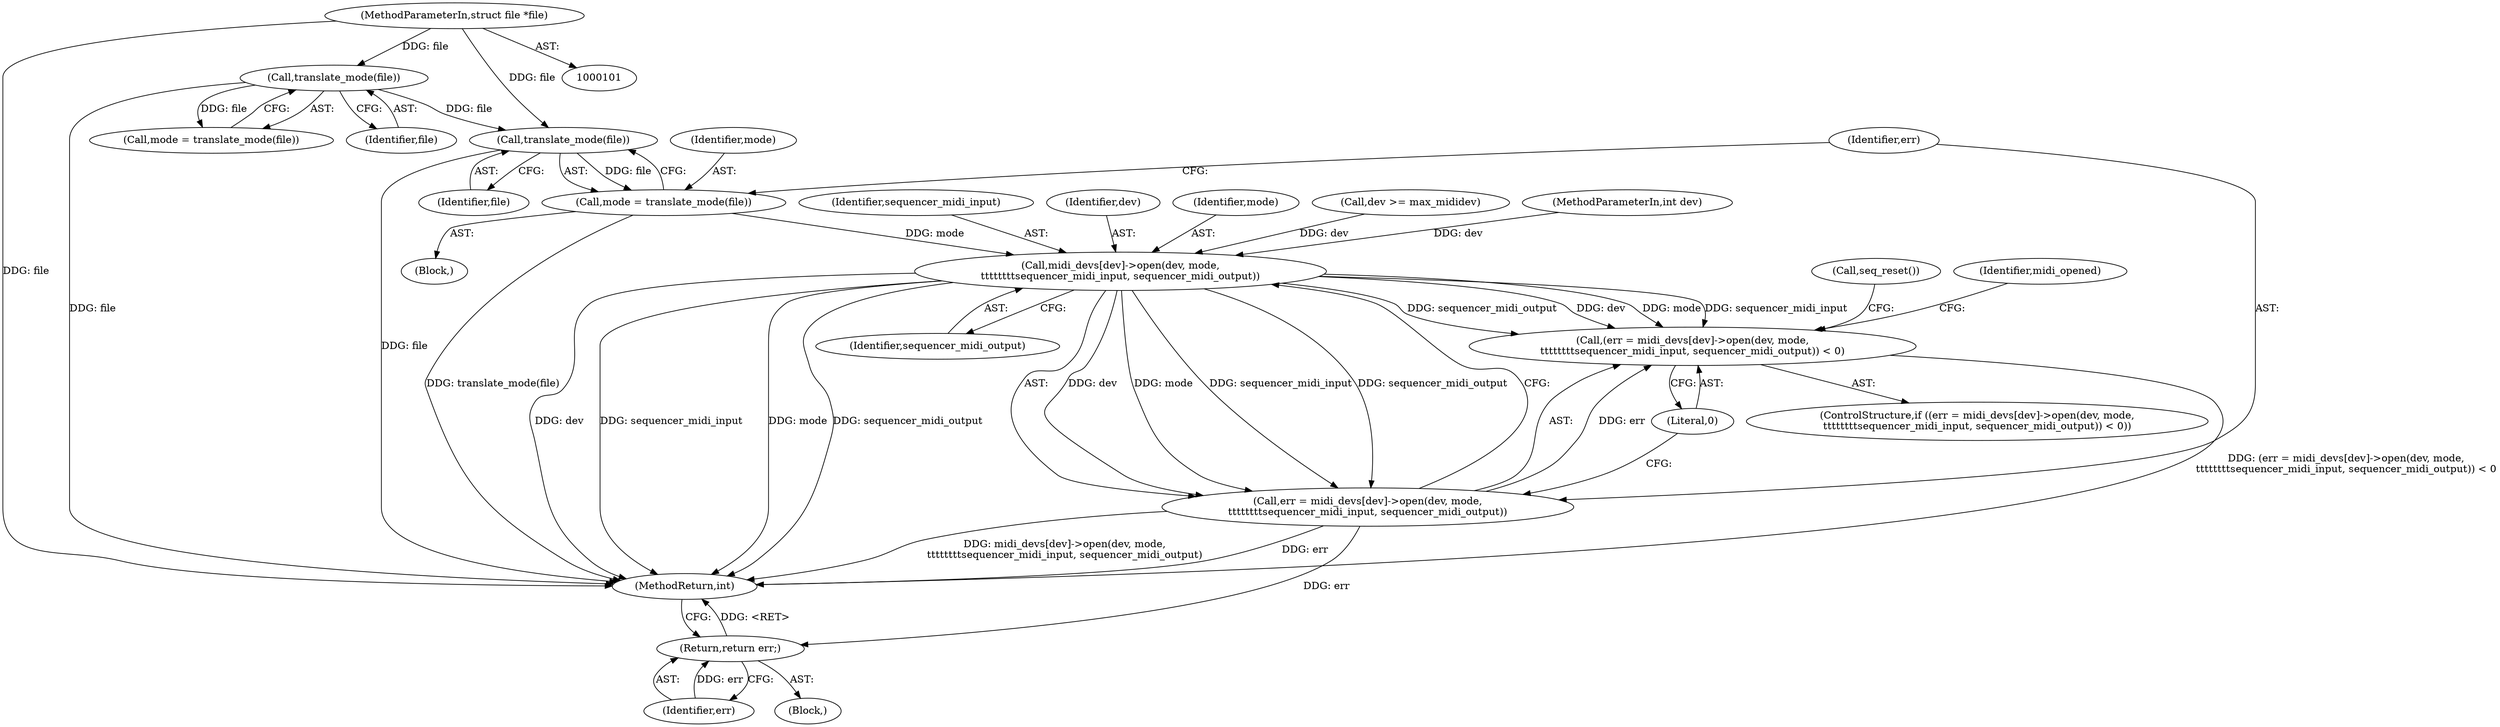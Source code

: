 digraph "0_linux_b769f49463711205d57286e64cf535ed4daf59e9_1@pointer" {
"1000344" [label="(Call,translate_mode(file))"];
"1000118" [label="(Call,translate_mode(file))"];
"1000103" [label="(MethodParameterIn,struct file *file)"];
"1000342" [label="(Call,mode = translate_mode(file))"];
"1000350" [label="(Call,midi_devs[dev]->open(dev, mode,\n\t\t\t\t\t\t\t\tsequencer_midi_input, sequencer_midi_output))"];
"1000347" [label="(Call,(err = midi_devs[dev]->open(dev, mode,\n\t\t\t\t\t\t\t\tsequencer_midi_input, sequencer_midi_output)) < 0)"];
"1000348" [label="(Call,err = midi_devs[dev]->open(dev, mode,\n\t\t\t\t\t\t\t\tsequencer_midi_input, sequencer_midi_output))"];
"1000358" [label="(Return,return err;)"];
"1000119" [label="(Identifier,file)"];
"1000354" [label="(Identifier,sequencer_midi_output)"];
"1000103" [label="(MethodParameterIn,struct file *file)"];
"1000352" [label="(Identifier,mode)"];
"1000116" [label="(Call,mode = translate_mode(file))"];
"1000357" [label="(Call,seq_reset())"];
"1000416" [label="(MethodReturn,int)"];
"1000358" [label="(Return,return err;)"];
"1000330" [label="(Call,dev >= max_mididev)"];
"1000348" [label="(Call,err = midi_devs[dev]->open(dev, mode,\n\t\t\t\t\t\t\t\tsequencer_midi_input, sequencer_midi_output))"];
"1000345" [label="(Identifier,file)"];
"1000350" [label="(Call,midi_devs[dev]->open(dev, mode,\n\t\t\t\t\t\t\t\tsequencer_midi_input, sequencer_midi_output))"];
"1000102" [label="(MethodParameterIn,int dev)"];
"1000359" [label="(Identifier,err)"];
"1000349" [label="(Identifier,err)"];
"1000344" [label="(Call,translate_mode(file))"];
"1000346" [label="(ControlStructure,if ((err = midi_devs[dev]->open(dev, mode,\n\t\t\t\t\t\t\t\tsequencer_midi_input, sequencer_midi_output)) < 0))"];
"1000343" [label="(Identifier,mode)"];
"1000347" [label="(Call,(err = midi_devs[dev]->open(dev, mode,\n\t\t\t\t\t\t\t\tsequencer_midi_input, sequencer_midi_output)) < 0)"];
"1000355" [label="(Literal,0)"];
"1000356" [label="(Block,)"];
"1000319" [label="(Block,)"];
"1000353" [label="(Identifier,sequencer_midi_input)"];
"1000118" [label="(Call,translate_mode(file))"];
"1000351" [label="(Identifier,dev)"];
"1000362" [label="(Identifier,midi_opened)"];
"1000342" [label="(Call,mode = translate_mode(file))"];
"1000344" -> "1000342"  [label="AST: "];
"1000344" -> "1000345"  [label="CFG: "];
"1000345" -> "1000344"  [label="AST: "];
"1000342" -> "1000344"  [label="CFG: "];
"1000344" -> "1000416"  [label="DDG: file"];
"1000344" -> "1000342"  [label="DDG: file"];
"1000118" -> "1000344"  [label="DDG: file"];
"1000103" -> "1000344"  [label="DDG: file"];
"1000118" -> "1000116"  [label="AST: "];
"1000118" -> "1000119"  [label="CFG: "];
"1000119" -> "1000118"  [label="AST: "];
"1000116" -> "1000118"  [label="CFG: "];
"1000118" -> "1000416"  [label="DDG: file"];
"1000118" -> "1000116"  [label="DDG: file"];
"1000103" -> "1000118"  [label="DDG: file"];
"1000103" -> "1000101"  [label="AST: "];
"1000103" -> "1000416"  [label="DDG: file"];
"1000342" -> "1000319"  [label="AST: "];
"1000343" -> "1000342"  [label="AST: "];
"1000349" -> "1000342"  [label="CFG: "];
"1000342" -> "1000416"  [label="DDG: translate_mode(file)"];
"1000342" -> "1000350"  [label="DDG: mode"];
"1000350" -> "1000348"  [label="AST: "];
"1000350" -> "1000354"  [label="CFG: "];
"1000351" -> "1000350"  [label="AST: "];
"1000352" -> "1000350"  [label="AST: "];
"1000353" -> "1000350"  [label="AST: "];
"1000354" -> "1000350"  [label="AST: "];
"1000348" -> "1000350"  [label="CFG: "];
"1000350" -> "1000416"  [label="DDG: dev"];
"1000350" -> "1000416"  [label="DDG: sequencer_midi_input"];
"1000350" -> "1000416"  [label="DDG: mode"];
"1000350" -> "1000416"  [label="DDG: sequencer_midi_output"];
"1000350" -> "1000347"  [label="DDG: dev"];
"1000350" -> "1000347"  [label="DDG: mode"];
"1000350" -> "1000347"  [label="DDG: sequencer_midi_input"];
"1000350" -> "1000347"  [label="DDG: sequencer_midi_output"];
"1000350" -> "1000348"  [label="DDG: dev"];
"1000350" -> "1000348"  [label="DDG: mode"];
"1000350" -> "1000348"  [label="DDG: sequencer_midi_input"];
"1000350" -> "1000348"  [label="DDG: sequencer_midi_output"];
"1000330" -> "1000350"  [label="DDG: dev"];
"1000102" -> "1000350"  [label="DDG: dev"];
"1000347" -> "1000346"  [label="AST: "];
"1000347" -> "1000355"  [label="CFG: "];
"1000348" -> "1000347"  [label="AST: "];
"1000355" -> "1000347"  [label="AST: "];
"1000357" -> "1000347"  [label="CFG: "];
"1000362" -> "1000347"  [label="CFG: "];
"1000347" -> "1000416"  [label="DDG: (err = midi_devs[dev]->open(dev, mode,\n\t\t\t\t\t\t\t\tsequencer_midi_input, sequencer_midi_output)) < 0"];
"1000348" -> "1000347"  [label="DDG: err"];
"1000349" -> "1000348"  [label="AST: "];
"1000355" -> "1000348"  [label="CFG: "];
"1000348" -> "1000416"  [label="DDG: err"];
"1000348" -> "1000416"  [label="DDG: midi_devs[dev]->open(dev, mode,\n\t\t\t\t\t\t\t\tsequencer_midi_input, sequencer_midi_output)"];
"1000348" -> "1000358"  [label="DDG: err"];
"1000358" -> "1000356"  [label="AST: "];
"1000358" -> "1000359"  [label="CFG: "];
"1000359" -> "1000358"  [label="AST: "];
"1000416" -> "1000358"  [label="CFG: "];
"1000358" -> "1000416"  [label="DDG: <RET>"];
"1000359" -> "1000358"  [label="DDG: err"];
}
